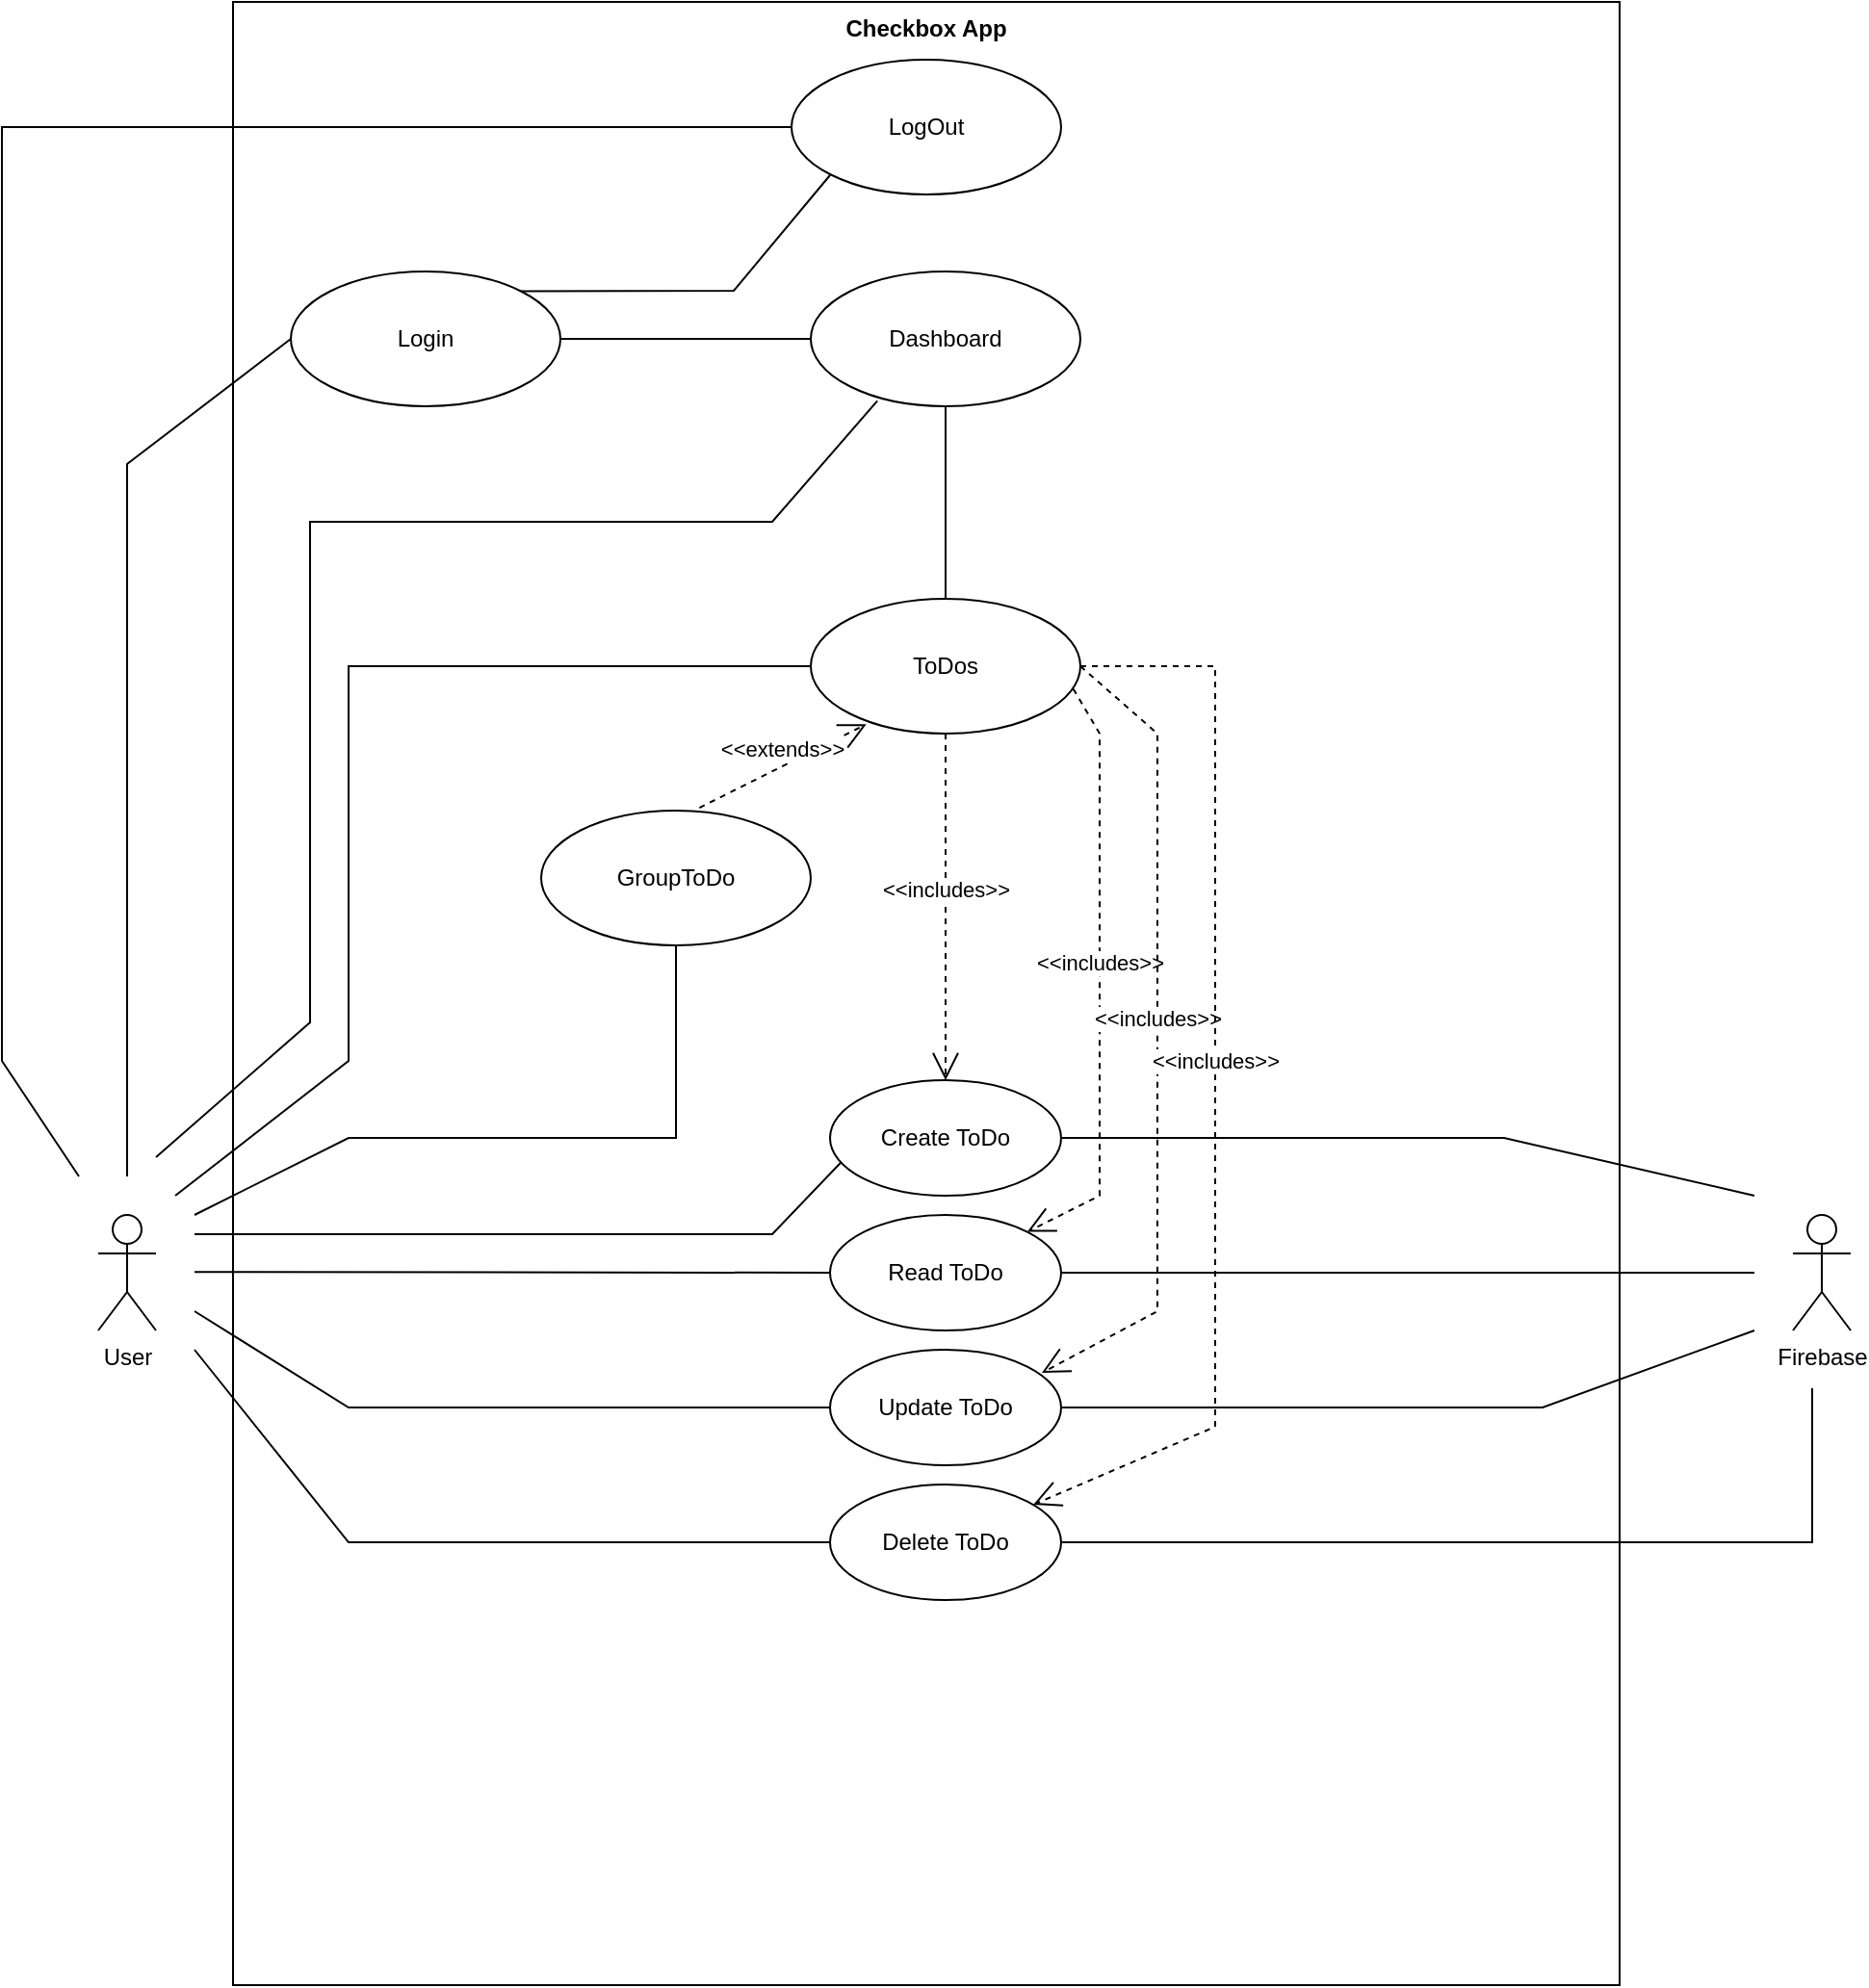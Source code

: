 <mxfile version="21.0.2" type="github">
  <diagram name="Seite-1" id="TJemyQbPq3wl4OqStQ6N">
    <mxGraphModel dx="1416" dy="780" grid="1" gridSize="10" guides="1" tooltips="1" connect="1" arrows="1" fold="1" page="1" pageScale="1" pageWidth="1169" pageHeight="1654" math="0" shadow="0">
      <root>
        <mxCell id="0" />
        <mxCell id="1" parent="0" />
        <mxCell id="Yu1B-bsO_HYhuqAgiysn-1" value="User" style="shape=umlActor;verticalLabelPosition=bottom;verticalAlign=top;html=1;outlineConnect=0;" parent="1" vertex="1">
          <mxGeometry x="130" y="740" width="30" height="60" as="geometry" />
        </mxCell>
        <mxCell id="Yu1B-bsO_HYhuqAgiysn-5" value="Checkbox App" style="shape=rect;html=1;verticalAlign=top;fontStyle=1;whiteSpace=wrap;align=center;" parent="1" vertex="1">
          <mxGeometry x="200" y="110" width="720" height="1030" as="geometry" />
        </mxCell>
        <mxCell id="Yu1B-bsO_HYhuqAgiysn-6" value="Login" style="ellipse;whiteSpace=wrap;html=1;" parent="1" vertex="1">
          <mxGeometry x="230" y="250" width="140" height="70" as="geometry" />
        </mxCell>
        <mxCell id="Yu1B-bsO_HYhuqAgiysn-7" value="Dashboard" style="ellipse;whiteSpace=wrap;html=1;" parent="1" vertex="1">
          <mxGeometry x="500" y="250" width="140" height="70" as="geometry" />
        </mxCell>
        <mxCell id="Yu1B-bsO_HYhuqAgiysn-9" value="" style="edgeStyle=none;html=1;endArrow=none;verticalAlign=bottom;rounded=0;exitX=1;exitY=0.5;exitDx=0;exitDy=0;entryX=0;entryY=0.5;entryDx=0;entryDy=0;" parent="1" source="Yu1B-bsO_HYhuqAgiysn-6" target="Yu1B-bsO_HYhuqAgiysn-7" edge="1">
          <mxGeometry width="160" relative="1" as="geometry">
            <mxPoint x="620" y="810" as="sourcePoint" />
            <mxPoint x="780" y="810" as="targetPoint" />
          </mxGeometry>
        </mxCell>
        <mxCell id="Yu1B-bsO_HYhuqAgiysn-10" value="ToDos" style="ellipse;whiteSpace=wrap;html=1;" parent="1" vertex="1">
          <mxGeometry x="500" y="420" width="140" height="70" as="geometry" />
        </mxCell>
        <mxCell id="Yu1B-bsO_HYhuqAgiysn-11" value="" style="edgeStyle=none;html=1;endArrow=none;verticalAlign=bottom;rounded=0;exitX=0.5;exitY=1;exitDx=0;exitDy=0;entryX=0.5;entryY=0;entryDx=0;entryDy=0;" parent="1" source="Yu1B-bsO_HYhuqAgiysn-7" target="Yu1B-bsO_HYhuqAgiysn-10" edge="1">
          <mxGeometry width="160" relative="1" as="geometry">
            <mxPoint x="620" y="810" as="sourcePoint" />
            <mxPoint x="780" y="810" as="targetPoint" />
          </mxGeometry>
        </mxCell>
        <mxCell id="Yu1B-bsO_HYhuqAgiysn-13" value="Create ToDo" style="ellipse;whiteSpace=wrap;html=1;" parent="1" vertex="1">
          <mxGeometry x="510" y="670" width="120" height="60" as="geometry" />
        </mxCell>
        <mxCell id="Yu1B-bsO_HYhuqAgiysn-14" value="Read ToDo" style="ellipse;whiteSpace=wrap;html=1;" parent="1" vertex="1">
          <mxGeometry x="510" y="740" width="120" height="60" as="geometry" />
        </mxCell>
        <mxCell id="Yu1B-bsO_HYhuqAgiysn-15" value="Update ToDo" style="ellipse;whiteSpace=wrap;html=1;" parent="1" vertex="1">
          <mxGeometry x="510" y="810" width="120" height="60" as="geometry" />
        </mxCell>
        <mxCell id="Yu1B-bsO_HYhuqAgiysn-16" value="Delete ToDo" style="ellipse;whiteSpace=wrap;html=1;" parent="1" vertex="1">
          <mxGeometry x="510" y="880" width="120" height="60" as="geometry" />
        </mxCell>
        <mxCell id="AKb8ZhRn32Vqat9RDE_g-5" value="" style="edgeStyle=none;html=1;endArrow=none;verticalAlign=bottom;rounded=0;entryX=0;entryY=0.5;entryDx=0;entryDy=0;" edge="1" parent="1" target="Yu1B-bsO_HYhuqAgiysn-10">
          <mxGeometry width="160" relative="1" as="geometry">
            <mxPoint x="170" y="730" as="sourcePoint" />
            <mxPoint x="480" y="610" as="targetPoint" />
            <Array as="points">
              <mxPoint x="260" y="660" />
              <mxPoint x="260" y="455" />
              <mxPoint x="320" y="455" />
            </Array>
          </mxGeometry>
        </mxCell>
        <mxCell id="AKb8ZhRn32Vqat9RDE_g-6" value="GroupToDo" style="ellipse;whiteSpace=wrap;html=1;" vertex="1" parent="1">
          <mxGeometry x="360" y="530" width="140" height="70" as="geometry" />
        </mxCell>
        <mxCell id="AKb8ZhRn32Vqat9RDE_g-7" value="&amp;lt;&amp;lt;extends&amp;gt;&amp;gt;" style="edgeStyle=none;html=1;endArrow=open;endFill=0;endSize=12;verticalAlign=bottom;rounded=0;exitX=0.587;exitY=-0.021;exitDx=0;exitDy=0;dashed=1;entryX=0.206;entryY=0.931;entryDx=0;entryDy=0;exitPerimeter=0;entryPerimeter=0;" edge="1" parent="1" source="AKb8ZhRn32Vqat9RDE_g-6" target="Yu1B-bsO_HYhuqAgiysn-10">
          <mxGeometry x="-0.005" width="160" relative="1" as="geometry">
            <mxPoint x="640" y="980" as="sourcePoint" />
            <mxPoint x="718" y="1082" as="targetPoint" />
            <mxPoint as="offset" />
            <Array as="points" />
          </mxGeometry>
        </mxCell>
        <mxCell id="AKb8ZhRn32Vqat9RDE_g-8" value="" style="edgeStyle=none;html=1;endArrow=none;verticalAlign=bottom;rounded=0;entryX=0;entryY=0.5;entryDx=0;entryDy=0;" edge="1" parent="1" target="Yu1B-bsO_HYhuqAgiysn-6">
          <mxGeometry width="160" relative="1" as="geometry">
            <mxPoint x="145" y="720" as="sourcePoint" />
            <mxPoint x="450" y="780" as="targetPoint" />
            <Array as="points">
              <mxPoint x="145" y="545" />
              <mxPoint x="145" y="350" />
            </Array>
          </mxGeometry>
        </mxCell>
        <mxCell id="AKb8ZhRn32Vqat9RDE_g-9" value="" style="edgeStyle=none;html=1;endArrow=none;verticalAlign=bottom;rounded=0;entryX=0.5;entryY=1;entryDx=0;entryDy=0;" edge="1" parent="1" target="AKb8ZhRn32Vqat9RDE_g-6">
          <mxGeometry width="160" relative="1" as="geometry">
            <mxPoint x="180" y="740" as="sourcePoint" />
            <mxPoint x="205" y="712.5" as="targetPoint" />
            <Array as="points">
              <mxPoint x="260" y="700" />
              <mxPoint x="430" y="700" />
            </Array>
          </mxGeometry>
        </mxCell>
        <mxCell id="AKb8ZhRn32Vqat9RDE_g-10" value="LogOut" style="ellipse;whiteSpace=wrap;html=1;" vertex="1" parent="1">
          <mxGeometry x="490" y="140" width="140" height="70" as="geometry" />
        </mxCell>
        <mxCell id="AKb8ZhRn32Vqat9RDE_g-11" value="" style="edgeStyle=none;html=1;endArrow=none;verticalAlign=bottom;rounded=0;exitX=1;exitY=0;exitDx=0;exitDy=0;entryX=0;entryY=1;entryDx=0;entryDy=0;" edge="1" parent="1" source="Yu1B-bsO_HYhuqAgiysn-6" target="AKb8ZhRn32Vqat9RDE_g-10">
          <mxGeometry width="160" relative="1" as="geometry">
            <mxPoint x="390" y="510" as="sourcePoint" />
            <mxPoint x="500" y="200" as="targetPoint" />
            <Array as="points">
              <mxPoint x="460" y="260" />
              <mxPoint x="510" y="200" />
            </Array>
          </mxGeometry>
        </mxCell>
        <mxCell id="AKb8ZhRn32Vqat9RDE_g-12" value="" style="edgeStyle=none;html=1;endArrow=none;verticalAlign=bottom;rounded=0;entryX=0;entryY=0.5;entryDx=0;entryDy=0;" edge="1" parent="1" target="AKb8ZhRn32Vqat9RDE_g-10">
          <mxGeometry width="160" relative="1" as="geometry">
            <mxPoint x="120" y="720" as="sourcePoint" />
            <mxPoint x="310" y="880" as="targetPoint" />
            <Array as="points">
              <mxPoint x="80" y="660" />
              <mxPoint x="80" y="175" />
            </Array>
          </mxGeometry>
        </mxCell>
        <mxCell id="AKb8ZhRn32Vqat9RDE_g-19" value="" style="edgeStyle=none;html=1;endArrow=none;verticalAlign=bottom;rounded=0;entryX=0.046;entryY=0.715;entryDx=0;entryDy=0;entryPerimeter=0;" edge="1" parent="1" target="Yu1B-bsO_HYhuqAgiysn-13">
          <mxGeometry width="160" relative="1" as="geometry">
            <mxPoint x="180" y="750" as="sourcePoint" />
            <mxPoint x="660" y="730" as="targetPoint" />
            <Array as="points">
              <mxPoint x="270" y="750" />
              <mxPoint x="480" y="750" />
            </Array>
          </mxGeometry>
        </mxCell>
        <mxCell id="AKb8ZhRn32Vqat9RDE_g-20" value="" style="edgeStyle=none;html=1;endArrow=none;verticalAlign=bottom;rounded=0;entryX=0;entryY=0.5;entryDx=0;entryDy=0;" edge="1" parent="1" target="Yu1B-bsO_HYhuqAgiysn-14">
          <mxGeometry width="160" relative="1" as="geometry">
            <mxPoint x="180" y="769.58" as="sourcePoint" />
            <mxPoint x="340" y="769.58" as="targetPoint" />
          </mxGeometry>
        </mxCell>
        <mxCell id="AKb8ZhRn32Vqat9RDE_g-21" value="" style="edgeStyle=none;html=1;endArrow=none;verticalAlign=bottom;rounded=0;entryX=0;entryY=0.5;entryDx=0;entryDy=0;" edge="1" parent="1" target="Yu1B-bsO_HYhuqAgiysn-15">
          <mxGeometry width="160" relative="1" as="geometry">
            <mxPoint x="180" y="790" as="sourcePoint" />
            <mxPoint x="680" y="790.42" as="targetPoint" />
            <Array as="points">
              <mxPoint x="260" y="840" />
            </Array>
          </mxGeometry>
        </mxCell>
        <mxCell id="AKb8ZhRn32Vqat9RDE_g-22" value="" style="edgeStyle=none;html=1;endArrow=none;verticalAlign=bottom;rounded=0;entryX=0;entryY=0.5;entryDx=0;entryDy=0;" edge="1" parent="1" target="Yu1B-bsO_HYhuqAgiysn-16">
          <mxGeometry width="160" relative="1" as="geometry">
            <mxPoint x="180" y="810" as="sourcePoint" />
            <mxPoint x="680" y="860" as="targetPoint" />
            <Array as="points">
              <mxPoint x="260" y="910" />
            </Array>
          </mxGeometry>
        </mxCell>
        <mxCell id="AKb8ZhRn32Vqat9RDE_g-23" value="&amp;lt;&amp;lt;includes&amp;gt;&amp;gt;" style="edgeStyle=none;html=1;endArrow=open;endFill=0;endSize=12;verticalAlign=bottom;rounded=0;dashed=1;" edge="1" parent="1" source="Yu1B-bsO_HYhuqAgiysn-10" target="Yu1B-bsO_HYhuqAgiysn-13">
          <mxGeometry width="160" relative="1" as="geometry">
            <mxPoint x="640" y="720" as="sourcePoint" />
            <mxPoint x="800" y="720" as="targetPoint" />
          </mxGeometry>
        </mxCell>
        <mxCell id="AKb8ZhRn32Vqat9RDE_g-25" value="" style="edgeStyle=none;html=1;endArrow=none;verticalAlign=bottom;rounded=0;entryX=1;entryY=0.5;entryDx=0;entryDy=0;startArrow=none;" edge="1" parent="1" target="Yu1B-bsO_HYhuqAgiysn-16">
          <mxGeometry width="160" relative="1" as="geometry">
            <mxPoint x="1020" y="830" as="sourcePoint" />
            <mxPoint x="1289" y="870" as="targetPoint" />
            <Array as="points">
              <mxPoint x="1020" y="910" />
            </Array>
          </mxGeometry>
        </mxCell>
        <mxCell id="AKb8ZhRn32Vqat9RDE_g-27" value="" style="edgeStyle=none;html=1;endArrow=none;verticalAlign=bottom;rounded=0;entryX=1;entryY=0.5;entryDx=0;entryDy=0;" edge="1" parent="1" target="Yu1B-bsO_HYhuqAgiysn-15">
          <mxGeometry width="160" relative="1" as="geometry">
            <mxPoint x="990" y="800" as="sourcePoint" />
            <mxPoint x="800" y="840" as="targetPoint" />
            <Array as="points">
              <mxPoint x="880" y="840" />
              <mxPoint x="810" y="840" />
            </Array>
          </mxGeometry>
        </mxCell>
        <mxCell id="AKb8ZhRn32Vqat9RDE_g-28" value="&amp;lt;&amp;lt;includes&amp;gt;&amp;gt;" style="edgeStyle=none;html=1;endArrow=open;endFill=0;endSize=12;verticalAlign=bottom;rounded=0;dashed=1;exitX=0.974;exitY=0.669;exitDx=0;exitDy=0;exitPerimeter=0;entryX=1;entryY=0;entryDx=0;entryDy=0;" edge="1" parent="1" source="Yu1B-bsO_HYhuqAgiysn-10" target="Yu1B-bsO_HYhuqAgiysn-14">
          <mxGeometry width="160" relative="1" as="geometry">
            <mxPoint x="646" y="666" as="sourcePoint" />
            <mxPoint x="793" y="759" as="targetPoint" />
            <Array as="points">
              <mxPoint x="650" y="490" />
              <mxPoint x="650" y="730" />
            </Array>
          </mxGeometry>
        </mxCell>
        <mxCell id="AKb8ZhRn32Vqat9RDE_g-30" value="&amp;lt;&amp;lt;includes&amp;gt;&amp;gt;" style="edgeStyle=none;html=1;endArrow=open;endFill=0;endSize=12;verticalAlign=bottom;rounded=0;dashed=1;exitX=1;exitY=0.5;exitDx=0;exitDy=0;entryX=1;entryY=0;entryDx=0;entryDy=0;" edge="1" parent="1" source="Yu1B-bsO_HYhuqAgiysn-10">
          <mxGeometry width="160" relative="1" as="geometry">
            <mxPoint x="644" y="540" as="sourcePoint" />
            <mxPoint x="620" y="822" as="targetPoint" />
            <Array as="points">
              <mxPoint x="680" y="490" />
              <mxPoint x="680" y="790" />
            </Array>
          </mxGeometry>
        </mxCell>
        <mxCell id="AKb8ZhRn32Vqat9RDE_g-31" value="&amp;lt;&amp;lt;includes&amp;gt;&amp;gt;" style="edgeStyle=none;html=1;endArrow=open;endFill=0;endSize=12;verticalAlign=bottom;rounded=0;dashed=1;exitX=1;exitY=0.5;exitDx=0;exitDy=0;" edge="1" parent="1" source="Yu1B-bsO_HYhuqAgiysn-10" target="Yu1B-bsO_HYhuqAgiysn-16">
          <mxGeometry width="160" relative="1" as="geometry">
            <mxPoint x="660" y="516.5" as="sourcePoint" />
            <mxPoint x="640" y="883.5" as="targetPoint" />
            <Array as="points">
              <mxPoint x="710" y="455" />
              <mxPoint x="710" y="850" />
            </Array>
          </mxGeometry>
        </mxCell>
        <mxCell id="AKb8ZhRn32Vqat9RDE_g-32" value="" style="edgeStyle=none;html=1;endArrow=none;verticalAlign=bottom;rounded=0;entryX=1;entryY=0.5;entryDx=0;entryDy=0;" edge="1" parent="1">
          <mxGeometry width="160" relative="1" as="geometry">
            <mxPoint x="990" y="770" as="sourcePoint" />
            <mxPoint x="630" y="770" as="targetPoint" />
            <Array as="points">
              <mxPoint x="790" y="770" />
            </Array>
          </mxGeometry>
        </mxCell>
        <mxCell id="AKb8ZhRn32Vqat9RDE_g-33" value="" style="edgeStyle=none;html=1;endArrow=none;verticalAlign=bottom;rounded=0;entryX=1;entryY=0.5;entryDx=0;entryDy=0;" edge="1" parent="1">
          <mxGeometry width="160" relative="1" as="geometry">
            <mxPoint x="990" y="730" as="sourcePoint" />
            <mxPoint x="630" y="700" as="targetPoint" />
            <Array as="points">
              <mxPoint x="860" y="700" />
              <mxPoint x="760" y="700" />
            </Array>
          </mxGeometry>
        </mxCell>
        <mxCell id="AKb8ZhRn32Vqat9RDE_g-35" value="" style="edgeStyle=none;html=1;endArrow=none;verticalAlign=bottom;rounded=0;entryX=0.247;entryY=0.96;entryDx=0;entryDy=0;entryPerimeter=0;" edge="1" parent="1" target="Yu1B-bsO_HYhuqAgiysn-7">
          <mxGeometry width="160" relative="1" as="geometry">
            <mxPoint x="160" y="710" as="sourcePoint" />
            <mxPoint x="265" y="260" as="targetPoint" />
            <Array as="points">
              <mxPoint x="240" y="640" />
              <mxPoint x="240" y="380" />
              <mxPoint x="480" y="380" />
            </Array>
          </mxGeometry>
        </mxCell>
        <mxCell id="AKb8ZhRn32Vqat9RDE_g-14" value="Firebase" style="shape=umlActor;verticalLabelPosition=bottom;verticalAlign=top;html=1;outlineConnect=0;" vertex="1" parent="1">
          <mxGeometry x="1010" y="740" width="30" height="60" as="geometry" />
        </mxCell>
      </root>
    </mxGraphModel>
  </diagram>
</mxfile>
